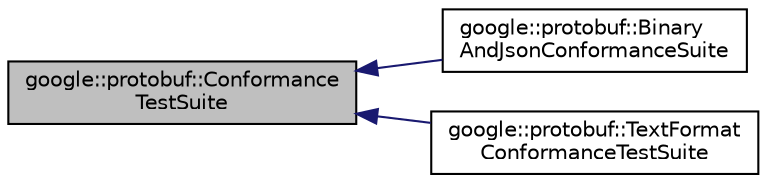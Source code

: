 digraph "google::protobuf::ConformanceTestSuite"
{
 // LATEX_PDF_SIZE
  edge [fontname="Helvetica",fontsize="10",labelfontname="Helvetica",labelfontsize="10"];
  node [fontname="Helvetica",fontsize="10",shape=record];
  rankdir="LR";
  Node1 [label="google::protobuf::Conformance\lTestSuite",height=0.2,width=0.4,color="black", fillcolor="grey75", style="filled", fontcolor="black",tooltip=" "];
  Node1 -> Node2 [dir="back",color="midnightblue",fontsize="10",style="solid",fontname="Helvetica"];
  Node2 [label="google::protobuf::Binary\lAndJsonConformanceSuite",height=0.2,width=0.4,color="black", fillcolor="white", style="filled",URL="$classgoogle_1_1protobuf_1_1BinaryAndJsonConformanceSuite.html",tooltip=" "];
  Node1 -> Node3 [dir="back",color="midnightblue",fontsize="10",style="solid",fontname="Helvetica"];
  Node3 [label="google::protobuf::TextFormat\lConformanceTestSuite",height=0.2,width=0.4,color="black", fillcolor="white", style="filled",URL="$classgoogle_1_1protobuf_1_1TextFormatConformanceTestSuite.html",tooltip=" "];
}
